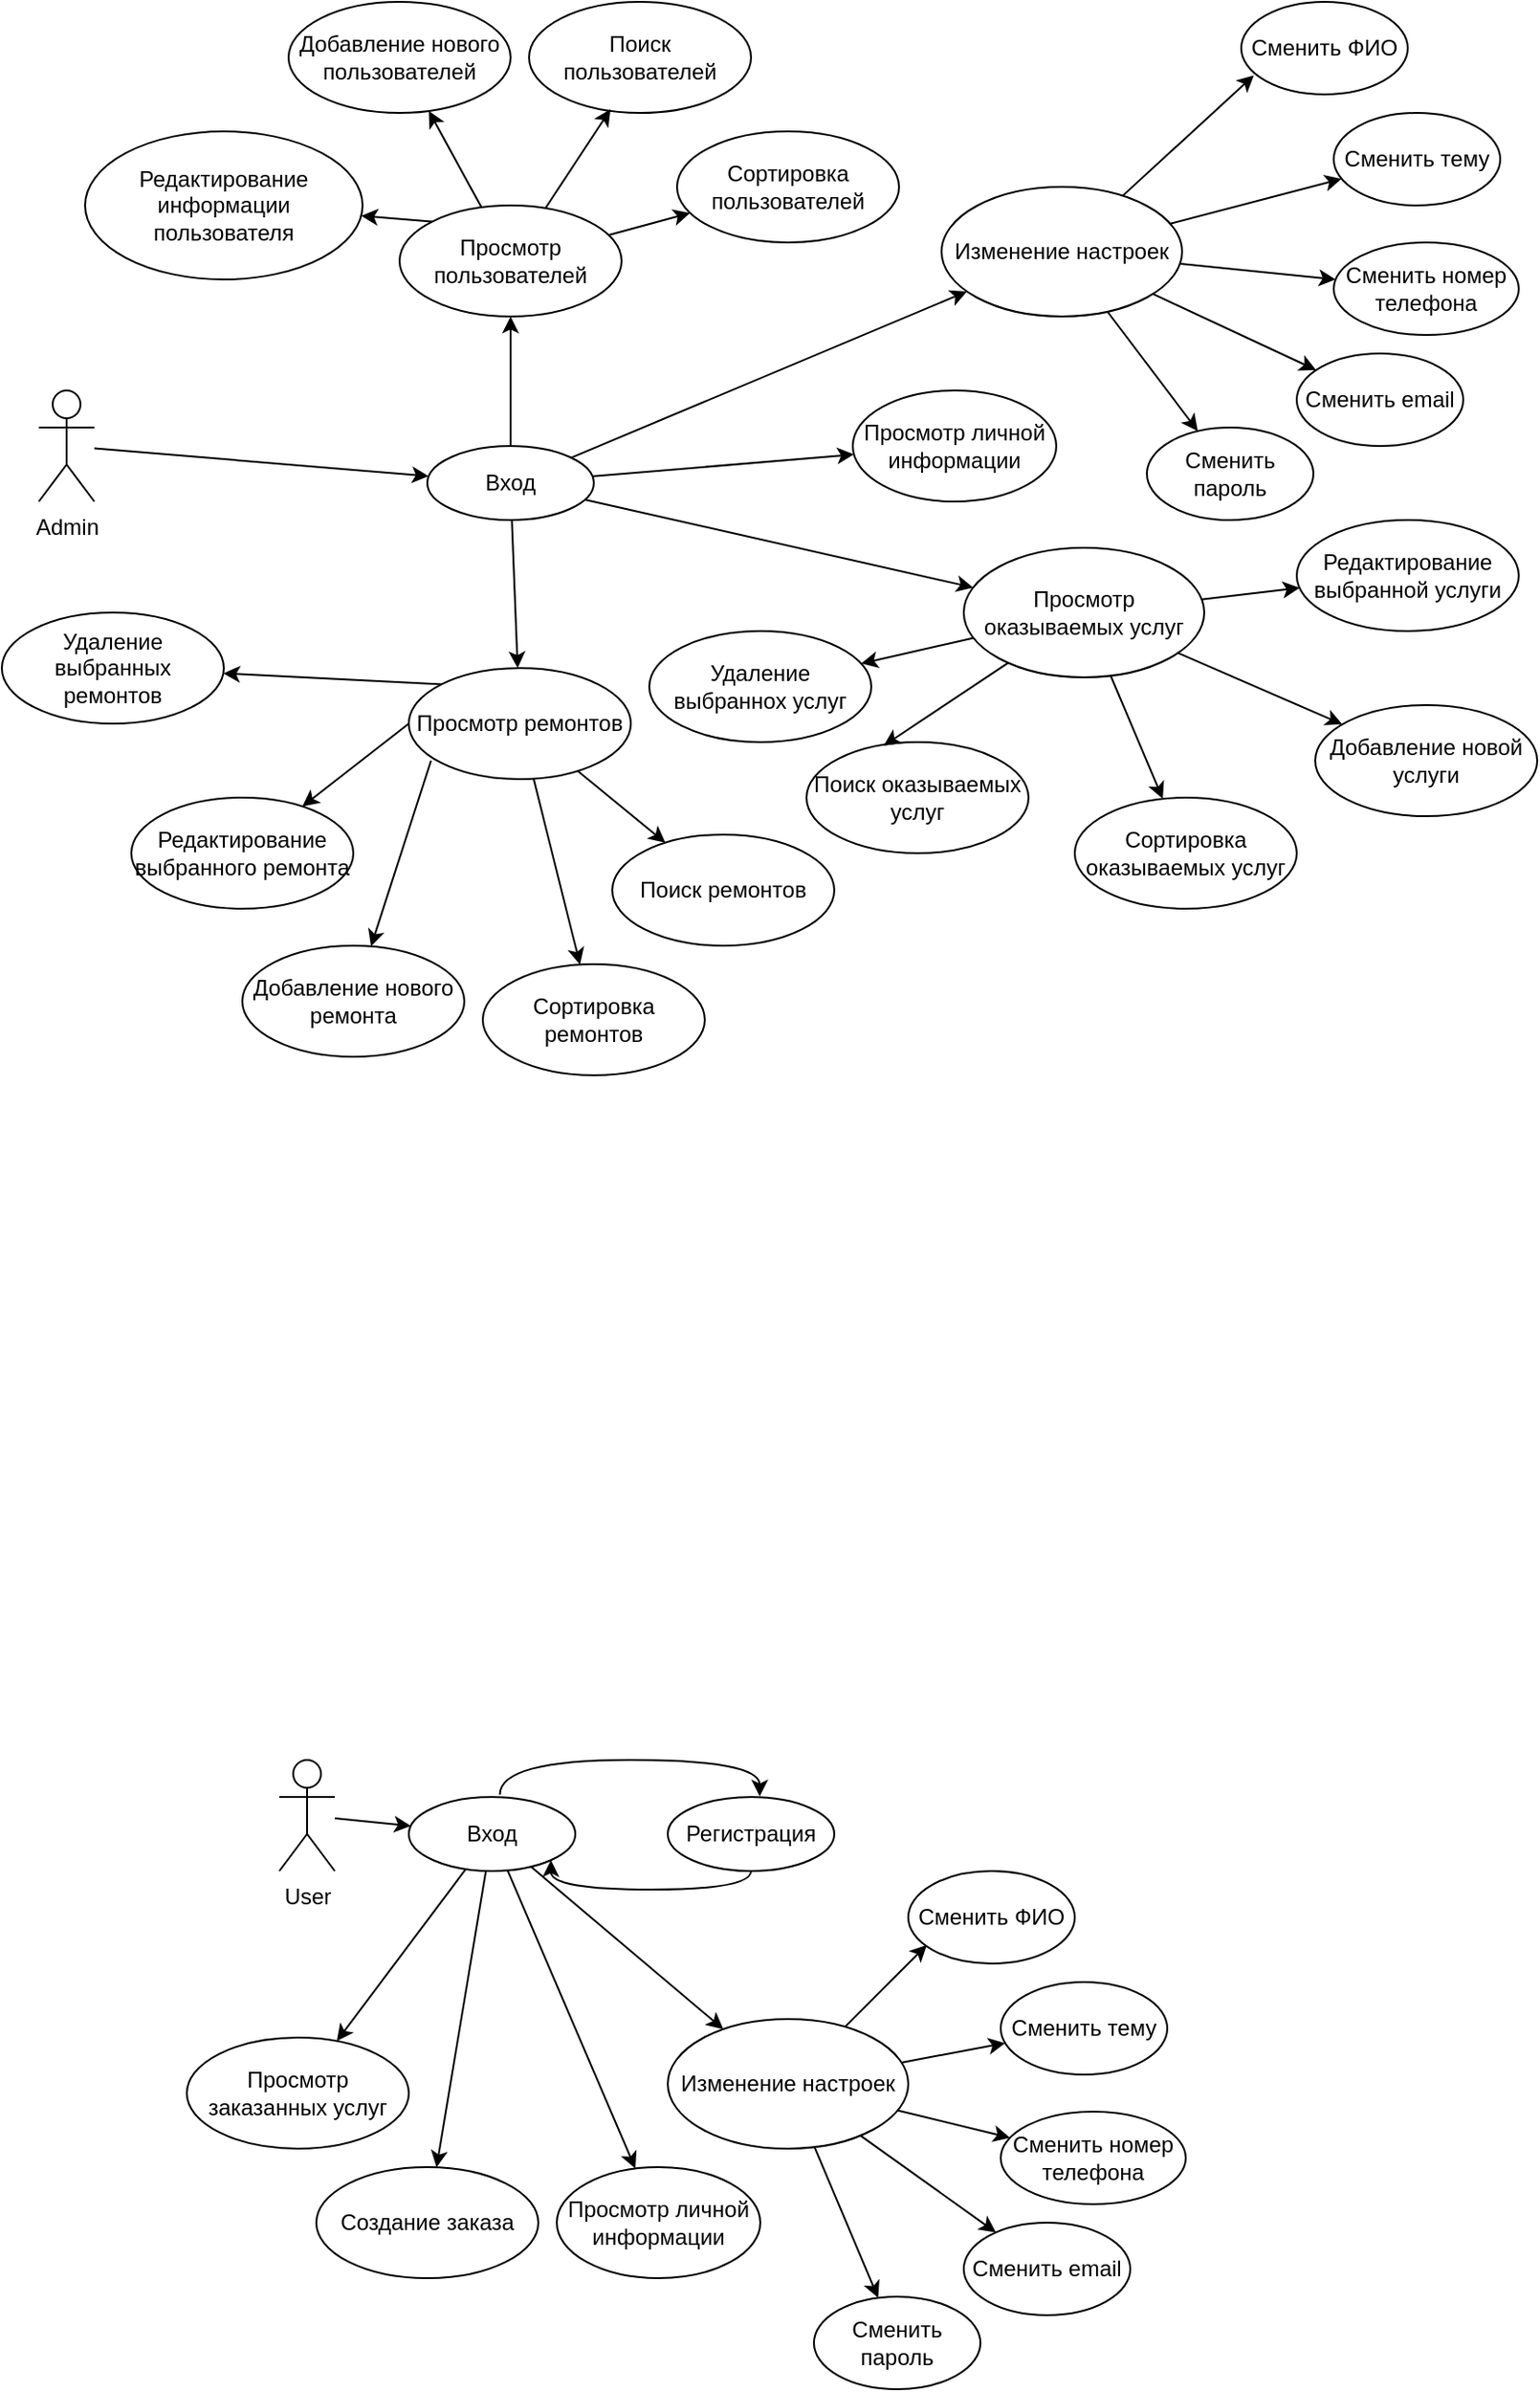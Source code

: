 <mxfile version="14.7.0" type="github">
  <diagram id="MvlfQdWluJRlzBUH_BS_" name="Page-1">
    <mxGraphModel dx="2249" dy="1960" grid="1" gridSize="10" guides="1" tooltips="1" connect="1" arrows="1" fold="1" page="1" pageScale="1" pageWidth="827" pageHeight="1169" math="0" shadow="0">
      <root>
        <mxCell id="0" />
        <mxCell id="1" parent="0" />
        <mxCell id="uGoHj4zN7NCJvcICdWJ_-1" value="Admin" style="shape=umlActor;verticalLabelPosition=bottom;verticalAlign=top;html=1;outlineConnect=0;" parent="1" vertex="1">
          <mxGeometry x="-60" y="30" width="30" height="60" as="geometry" />
        </mxCell>
        <mxCell id="uGoHj4zN7NCJvcICdWJ_-6" value="Вход" style="ellipse;whiteSpace=wrap;html=1;" parent="1" vertex="1">
          <mxGeometry x="150" y="60" width="90" height="40" as="geometry" />
        </mxCell>
        <mxCell id="P9xLA8NU89vb-agRQ6fj-7" value="" style="endArrow=classic;html=1;" parent="1" source="uGoHj4zN7NCJvcICdWJ_-1" target="uGoHj4zN7NCJvcICdWJ_-6" edge="1">
          <mxGeometry width="50" height="50" relative="1" as="geometry">
            <mxPoint x="290" y="220" as="sourcePoint" />
            <mxPoint x="340" y="170" as="targetPoint" />
          </mxGeometry>
        </mxCell>
        <mxCell id="P9xLA8NU89vb-agRQ6fj-9" value="Просмотр личной информации" style="ellipse;whiteSpace=wrap;html=1;" parent="1" vertex="1">
          <mxGeometry x="380" y="30" width="110" height="60" as="geometry" />
        </mxCell>
        <mxCell id="P9xLA8NU89vb-agRQ6fj-11" value="" style="endArrow=classic;html=1;" parent="1" source="uGoHj4zN7NCJvcICdWJ_-6" target="P9xLA8NU89vb-agRQ6fj-9" edge="1">
          <mxGeometry width="50" height="50" relative="1" as="geometry">
            <mxPoint x="290" y="220" as="sourcePoint" />
            <mxPoint x="340" y="170" as="targetPoint" />
          </mxGeometry>
        </mxCell>
        <mxCell id="P9xLA8NU89vb-agRQ6fj-12" value="Изменение настроек" style="ellipse;whiteSpace=wrap;html=1;" parent="1" vertex="1">
          <mxGeometry x="428" y="-80" width="130" height="70" as="geometry" />
        </mxCell>
        <mxCell id="P9xLA8NU89vb-agRQ6fj-14" value="" style="endArrow=classic;html=1;" parent="1" source="uGoHj4zN7NCJvcICdWJ_-6" target="P9xLA8NU89vb-agRQ6fj-12" edge="1">
          <mxGeometry width="50" height="50" relative="1" as="geometry">
            <mxPoint x="290" y="230" as="sourcePoint" />
            <mxPoint x="340" y="180" as="targetPoint" />
          </mxGeometry>
        </mxCell>
        <mxCell id="P9xLA8NU89vb-agRQ6fj-15" value="Добавление новой услуги" style="ellipse;whiteSpace=wrap;html=1;" parent="1" vertex="1">
          <mxGeometry x="630" y="200" width="120" height="60" as="geometry" />
        </mxCell>
        <mxCell id="P9xLA8NU89vb-agRQ6fj-16" value="" style="endArrow=classic;html=1;" parent="1" source="P9xLA8NU89vb-agRQ6fj-54" target="P9xLA8NU89vb-agRQ6fj-15" edge="1">
          <mxGeometry width="50" height="50" relative="1" as="geometry">
            <mxPoint x="610" y="50" as="sourcePoint" />
            <mxPoint x="660" as="targetPoint" />
          </mxGeometry>
        </mxCell>
        <mxCell id="P9xLA8NU89vb-agRQ6fj-17" value="Просмотр ремонтов" style="ellipse;whiteSpace=wrap;html=1;" parent="1" vertex="1">
          <mxGeometry x="140" y="180" width="120" height="60" as="geometry" />
        </mxCell>
        <mxCell id="P9xLA8NU89vb-agRQ6fj-18" value="" style="endArrow=classic;html=1;" parent="1" source="uGoHj4zN7NCJvcICdWJ_-6" target="P9xLA8NU89vb-agRQ6fj-17" edge="1">
          <mxGeometry width="50" height="50" relative="1" as="geometry">
            <mxPoint x="440" y="120" as="sourcePoint" />
            <mxPoint x="490" y="70" as="targetPoint" />
          </mxGeometry>
        </mxCell>
        <mxCell id="P9xLA8NU89vb-agRQ6fj-19" value="Сменить тему" style="ellipse;whiteSpace=wrap;html=1;" parent="1" vertex="1">
          <mxGeometry x="640" y="-120" width="90" height="50" as="geometry" />
        </mxCell>
        <mxCell id="P9xLA8NU89vb-agRQ6fj-20" value="Сменить номер телефона" style="ellipse;whiteSpace=wrap;html=1;" parent="1" vertex="1">
          <mxGeometry x="640" y="-50" width="100" height="50" as="geometry" />
        </mxCell>
        <mxCell id="P9xLA8NU89vb-agRQ6fj-21" value="Сменить email" style="ellipse;whiteSpace=wrap;html=1;" parent="1" vertex="1">
          <mxGeometry x="620" y="10" width="90" height="50" as="geometry" />
        </mxCell>
        <mxCell id="P9xLA8NU89vb-agRQ6fj-22" value="Сменить пароль" style="ellipse;whiteSpace=wrap;html=1;" parent="1" vertex="1">
          <mxGeometry x="539" y="50" width="90" height="50" as="geometry" />
        </mxCell>
        <mxCell id="P9xLA8NU89vb-agRQ6fj-23" value="Сменить ФИО" style="ellipse;whiteSpace=wrap;html=1;" parent="1" vertex="1">
          <mxGeometry x="590" y="-180" width="90" height="50" as="geometry" />
        </mxCell>
        <mxCell id="P9xLA8NU89vb-agRQ6fj-24" value="" style="endArrow=classic;html=1;entryX=0.076;entryY=0.794;entryDx=0;entryDy=0;entryPerimeter=0;" parent="1" source="P9xLA8NU89vb-agRQ6fj-12" target="P9xLA8NU89vb-agRQ6fj-23" edge="1">
          <mxGeometry width="50" height="50" relative="1" as="geometry">
            <mxPoint x="429" y="-65" as="sourcePoint" />
            <mxPoint x="479" y="-115" as="targetPoint" />
          </mxGeometry>
        </mxCell>
        <mxCell id="P9xLA8NU89vb-agRQ6fj-25" value="" style="endArrow=classic;html=1;" parent="1" source="P9xLA8NU89vb-agRQ6fj-12" target="P9xLA8NU89vb-agRQ6fj-19" edge="1">
          <mxGeometry width="50" height="50" relative="1" as="geometry">
            <mxPoint x="444.816" y="-60.816" as="sourcePoint" />
            <mxPoint x="489" y="-105" as="targetPoint" />
          </mxGeometry>
        </mxCell>
        <mxCell id="P9xLA8NU89vb-agRQ6fj-26" value="" style="endArrow=classic;html=1;" parent="1" source="P9xLA8NU89vb-agRQ6fj-12" target="P9xLA8NU89vb-agRQ6fj-20" edge="1">
          <mxGeometry width="50" height="50" relative="1" as="geometry">
            <mxPoint x="475.46" y="-41.393" as="sourcePoint" />
            <mxPoint x="531.321" y="-52.074" as="targetPoint" />
          </mxGeometry>
        </mxCell>
        <mxCell id="P9xLA8NU89vb-agRQ6fj-27" value="" style="endArrow=classic;html=1;" parent="1" source="P9xLA8NU89vb-agRQ6fj-12" target="P9xLA8NU89vb-agRQ6fj-21" edge="1">
          <mxGeometry width="50" height="50" relative="1" as="geometry">
            <mxPoint x="473.448" y="-15.846" as="sourcePoint" />
            <mxPoint x="534.032" y="-0.93" as="targetPoint" />
          </mxGeometry>
        </mxCell>
        <mxCell id="P9xLA8NU89vb-agRQ6fj-28" value="" style="endArrow=classic;html=1;" parent="1" source="P9xLA8NU89vb-agRQ6fj-12" target="P9xLA8NU89vb-agRQ6fj-22" edge="1">
          <mxGeometry width="50" height="50" relative="1" as="geometry">
            <mxPoint x="435.128" y="-32.052" as="sourcePoint" />
            <mxPoint x="508.373" y="20.266" as="targetPoint" />
          </mxGeometry>
        </mxCell>
        <mxCell id="P9xLA8NU89vb-agRQ6fj-30" value="&lt;div&gt;User&lt;/div&gt;" style="shape=umlActor;verticalLabelPosition=bottom;verticalAlign=top;html=1;outlineConnect=0;" parent="1" vertex="1">
          <mxGeometry x="70" y="770" width="30" height="60" as="geometry" />
        </mxCell>
        <mxCell id="P9xLA8NU89vb-agRQ6fj-31" value="Вход" style="ellipse;whiteSpace=wrap;html=1;" parent="1" vertex="1">
          <mxGeometry x="140" y="790" width="90" height="40" as="geometry" />
        </mxCell>
        <mxCell id="P9xLA8NU89vb-agRQ6fj-32" value="Регистрация" style="ellipse;whiteSpace=wrap;html=1;" parent="1" vertex="1">
          <mxGeometry x="280" y="790" width="90" height="40" as="geometry" />
        </mxCell>
        <mxCell id="P9xLA8NU89vb-agRQ6fj-33" value="" style="curved=1;endArrow=classic;html=1;exitX=0.547;exitY=-0.032;exitDx=0;exitDy=0;exitPerimeter=0;entryX=0.552;entryY=-0.008;entryDx=0;entryDy=0;entryPerimeter=0;edgeStyle=orthogonalEdgeStyle;" parent="1" source="P9xLA8NU89vb-agRQ6fj-31" target="P9xLA8NU89vb-agRQ6fj-32" edge="1">
          <mxGeometry width="50" height="50" relative="1" as="geometry">
            <mxPoint x="290" y="810" as="sourcePoint" />
            <mxPoint x="340" y="760" as="targetPoint" />
            <Array as="points">
              <mxPoint x="189" y="770" />
              <mxPoint x="330" y="770" />
            </Array>
          </mxGeometry>
        </mxCell>
        <mxCell id="P9xLA8NU89vb-agRQ6fj-34" value="" style="curved=1;endArrow=classic;html=1;edgeStyle=orthogonalEdgeStyle;exitX=0.5;exitY=1;exitDx=0;exitDy=0;entryX=1;entryY=1;entryDx=0;entryDy=0;" parent="1" source="P9xLA8NU89vb-agRQ6fj-32" target="P9xLA8NU89vb-agRQ6fj-31" edge="1">
          <mxGeometry width="50" height="50" relative="1" as="geometry">
            <mxPoint x="190" y="832" as="sourcePoint" />
            <mxPoint x="190" y="880" as="targetPoint" />
            <Array as="points">
              <mxPoint x="325" y="840" />
              <mxPoint x="217" y="840" />
            </Array>
          </mxGeometry>
        </mxCell>
        <mxCell id="P9xLA8NU89vb-agRQ6fj-35" value="" style="endArrow=classic;html=1;" parent="1" source="P9xLA8NU89vb-agRQ6fj-30" target="P9xLA8NU89vb-agRQ6fj-31" edge="1">
          <mxGeometry width="50" height="50" relative="1" as="geometry">
            <mxPoint x="280" y="950" as="sourcePoint" />
            <mxPoint x="330" y="900" as="targetPoint" />
          </mxGeometry>
        </mxCell>
        <mxCell id="P9xLA8NU89vb-agRQ6fj-36" value="Просмотр личной информации" style="ellipse;whiteSpace=wrap;html=1;" parent="1" vertex="1">
          <mxGeometry x="220" y="990" width="110" height="60" as="geometry" />
        </mxCell>
        <mxCell id="P9xLA8NU89vb-agRQ6fj-37" value="" style="endArrow=classic;html=1;" parent="1" source="P9xLA8NU89vb-agRQ6fj-31" target="P9xLA8NU89vb-agRQ6fj-36" edge="1">
          <mxGeometry width="50" height="50" relative="1" as="geometry">
            <mxPoint x="280" y="950" as="sourcePoint" />
            <mxPoint x="330" y="900" as="targetPoint" />
          </mxGeometry>
        </mxCell>
        <mxCell id="P9xLA8NU89vb-agRQ6fj-38" value="Изменение настроек" style="ellipse;whiteSpace=wrap;html=1;" parent="1" vertex="1">
          <mxGeometry x="280" y="910" width="130" height="70" as="geometry" />
        </mxCell>
        <mxCell id="P9xLA8NU89vb-agRQ6fj-39" value="" style="endArrow=classic;html=1;" parent="1" source="P9xLA8NU89vb-agRQ6fj-31" target="P9xLA8NU89vb-agRQ6fj-38" edge="1">
          <mxGeometry width="50" height="50" relative="1" as="geometry">
            <mxPoint x="280" y="960" as="sourcePoint" />
            <mxPoint x="330" y="910" as="targetPoint" />
          </mxGeometry>
        </mxCell>
        <mxCell id="P9xLA8NU89vb-agRQ6fj-40" value="Создание заказа" style="ellipse;whiteSpace=wrap;html=1;" parent="1" vertex="1">
          <mxGeometry x="90" y="990" width="120" height="60" as="geometry" />
        </mxCell>
        <mxCell id="P9xLA8NU89vb-agRQ6fj-41" value="" style="endArrow=classic;html=1;" parent="1" source="P9xLA8NU89vb-agRQ6fj-31" target="P9xLA8NU89vb-agRQ6fj-40" edge="1">
          <mxGeometry width="50" height="50" relative="1" as="geometry">
            <mxPoint x="280" y="960" as="sourcePoint" />
            <mxPoint x="330" y="910" as="targetPoint" />
          </mxGeometry>
        </mxCell>
        <mxCell id="P9xLA8NU89vb-agRQ6fj-42" value="Просмотр заказанных услуг" style="ellipse;whiteSpace=wrap;html=1;" parent="1" vertex="1">
          <mxGeometry x="20" y="920" width="120" height="60" as="geometry" />
        </mxCell>
        <mxCell id="P9xLA8NU89vb-agRQ6fj-43" value="" style="endArrow=classic;html=1;" parent="1" source="P9xLA8NU89vb-agRQ6fj-31" target="P9xLA8NU89vb-agRQ6fj-42" edge="1">
          <mxGeometry width="50" height="50" relative="1" as="geometry">
            <mxPoint x="430" y="850" as="sourcePoint" />
            <mxPoint x="480" y="800" as="targetPoint" />
          </mxGeometry>
        </mxCell>
        <mxCell id="P9xLA8NU89vb-agRQ6fj-44" value="Сменить тему" style="ellipse;whiteSpace=wrap;html=1;" parent="1" vertex="1">
          <mxGeometry x="460" y="890" width="90" height="50" as="geometry" />
        </mxCell>
        <mxCell id="P9xLA8NU89vb-agRQ6fj-45" value="Сменить номер телефона" style="ellipse;whiteSpace=wrap;html=1;" parent="1" vertex="1">
          <mxGeometry x="460" y="960" width="100" height="50" as="geometry" />
        </mxCell>
        <mxCell id="P9xLA8NU89vb-agRQ6fj-46" value="Сменить email" style="ellipse;whiteSpace=wrap;html=1;" parent="1" vertex="1">
          <mxGeometry x="440" y="1020" width="90" height="50" as="geometry" />
        </mxCell>
        <mxCell id="P9xLA8NU89vb-agRQ6fj-47" value="Сменить пароль" style="ellipse;whiteSpace=wrap;html=1;" parent="1" vertex="1">
          <mxGeometry x="359" y="1060" width="90" height="50" as="geometry" />
        </mxCell>
        <mxCell id="P9xLA8NU89vb-agRQ6fj-48" value="Сменить ФИО" style="ellipse;whiteSpace=wrap;html=1;" parent="1" vertex="1">
          <mxGeometry x="410" y="830" width="90" height="50" as="geometry" />
        </mxCell>
        <mxCell id="P9xLA8NU89vb-agRQ6fj-49" value="" style="endArrow=classic;html=1;" parent="1" source="P9xLA8NU89vb-agRQ6fj-38" edge="1">
          <mxGeometry width="50" height="50" relative="1" as="geometry">
            <mxPoint x="370" y="920" as="sourcePoint" />
            <mxPoint x="420" y="870" as="targetPoint" />
          </mxGeometry>
        </mxCell>
        <mxCell id="P9xLA8NU89vb-agRQ6fj-50" value="" style="endArrow=classic;html=1;" parent="1" source="P9xLA8NU89vb-agRQ6fj-38" target="P9xLA8NU89vb-agRQ6fj-44" edge="1">
          <mxGeometry width="50" height="50" relative="1" as="geometry">
            <mxPoint x="385.816" y="924.184" as="sourcePoint" />
            <mxPoint x="430" y="880" as="targetPoint" />
          </mxGeometry>
        </mxCell>
        <mxCell id="P9xLA8NU89vb-agRQ6fj-51" value="" style="endArrow=classic;html=1;" parent="1" source="P9xLA8NU89vb-agRQ6fj-38" target="P9xLA8NU89vb-agRQ6fj-45" edge="1">
          <mxGeometry width="50" height="50" relative="1" as="geometry">
            <mxPoint x="416.46" y="943.607" as="sourcePoint" />
            <mxPoint x="472.321" y="932.926" as="targetPoint" />
          </mxGeometry>
        </mxCell>
        <mxCell id="P9xLA8NU89vb-agRQ6fj-52" value="" style="endArrow=classic;html=1;" parent="1" source="P9xLA8NU89vb-agRQ6fj-38" target="P9xLA8NU89vb-agRQ6fj-46" edge="1">
          <mxGeometry width="50" height="50" relative="1" as="geometry">
            <mxPoint x="414.448" y="969.154" as="sourcePoint" />
            <mxPoint x="475.032" y="984.07" as="targetPoint" />
          </mxGeometry>
        </mxCell>
        <mxCell id="P9xLA8NU89vb-agRQ6fj-53" value="" style="endArrow=classic;html=1;" parent="1" source="P9xLA8NU89vb-agRQ6fj-38" target="P9xLA8NU89vb-agRQ6fj-47" edge="1">
          <mxGeometry width="50" height="50" relative="1" as="geometry">
            <mxPoint x="394.128" y="982.948" as="sourcePoint" />
            <mxPoint x="467.373" y="1035.266" as="targetPoint" />
          </mxGeometry>
        </mxCell>
        <mxCell id="P9xLA8NU89vb-agRQ6fj-54" value="Просмотр оказываемых услуг" style="ellipse;whiteSpace=wrap;html=1;" parent="1" vertex="1">
          <mxGeometry x="440" y="115" width="130" height="70" as="geometry" />
        </mxCell>
        <mxCell id="P9xLA8NU89vb-agRQ6fj-55" value="" style="endArrow=classic;html=1;" parent="1" source="uGoHj4zN7NCJvcICdWJ_-6" target="P9xLA8NU89vb-agRQ6fj-54" edge="1">
          <mxGeometry width="50" height="50" relative="1" as="geometry">
            <mxPoint x="206.807" y="109.984" as="sourcePoint" />
            <mxPoint x="217.287" y="220.031" as="targetPoint" />
          </mxGeometry>
        </mxCell>
        <mxCell id="P9xLA8NU89vb-agRQ6fj-56" value="Сортировка оказываемых услуг" style="ellipse;whiteSpace=wrap;html=1;" parent="1" vertex="1">
          <mxGeometry x="500" y="250" width="120" height="60" as="geometry" />
        </mxCell>
        <mxCell id="P9xLA8NU89vb-agRQ6fj-58" value="" style="endArrow=classic;html=1;" parent="1" source="P9xLA8NU89vb-agRQ6fj-54" target="P9xLA8NU89vb-agRQ6fj-56" edge="1">
          <mxGeometry width="50" height="50" relative="1" as="geometry">
            <mxPoint x="481" y="40" as="sourcePoint" />
            <mxPoint x="580" y="70" as="targetPoint" />
          </mxGeometry>
        </mxCell>
        <mxCell id="P9xLA8NU89vb-agRQ6fj-59" value="Поиск оказываемых  услуг" style="ellipse;whiteSpace=wrap;html=1;" parent="1" vertex="1">
          <mxGeometry x="355" y="220" width="120" height="60" as="geometry" />
        </mxCell>
        <mxCell id="P9xLA8NU89vb-agRQ6fj-60" value="" style="endArrow=classic;html=1;entryX=0.348;entryY=0.032;entryDx=0;entryDy=0;entryPerimeter=0;" parent="1" source="P9xLA8NU89vb-agRQ6fj-54" target="P9xLA8NU89vb-agRQ6fj-59" edge="1">
          <mxGeometry width="50" height="50" relative="1" as="geometry">
            <mxPoint x="530" y="120" as="sourcePoint" />
            <mxPoint x="580" y="70" as="targetPoint" />
          </mxGeometry>
        </mxCell>
        <mxCell id="P9xLA8NU89vb-agRQ6fj-61" value="Сортировка ремонтов" style="ellipse;whiteSpace=wrap;html=1;" parent="1" vertex="1">
          <mxGeometry x="180" y="340" width="120" height="60" as="geometry" />
        </mxCell>
        <mxCell id="P9xLA8NU89vb-agRQ6fj-62" value="Поиск ремонтов" style="ellipse;whiteSpace=wrap;html=1;" parent="1" vertex="1">
          <mxGeometry x="250" y="270" width="120" height="60" as="geometry" />
        </mxCell>
        <mxCell id="P9xLA8NU89vb-agRQ6fj-63" value="" style="endArrow=classic;html=1;" parent="1" source="P9xLA8NU89vb-agRQ6fj-17" target="P9xLA8NU89vb-agRQ6fj-62" edge="1">
          <mxGeometry width="50" height="50" relative="1" as="geometry">
            <mxPoint x="350" y="350" as="sourcePoint" />
            <mxPoint x="210" y="310" as="targetPoint" />
          </mxGeometry>
        </mxCell>
        <mxCell id="P9xLA8NU89vb-agRQ6fj-64" value="" style="endArrow=classic;html=1;" parent="1" source="P9xLA8NU89vb-agRQ6fj-17" target="P9xLA8NU89vb-agRQ6fj-61" edge="1">
          <mxGeometry width="50" height="50" relative="1" as="geometry">
            <mxPoint x="207.464" y="249.973" as="sourcePoint" />
            <mxPoint x="202.412" y="310.024" as="targetPoint" />
          </mxGeometry>
        </mxCell>
        <mxCell id="P9xLA8NU89vb-agRQ6fj-65" style="edgeStyle=orthogonalEdgeStyle;curved=1;rounded=0;orthogonalLoop=1;jettySize=auto;html=1;exitX=0.5;exitY=1;exitDx=0;exitDy=0;" parent="1" source="P9xLA8NU89vb-agRQ6fj-21" target="P9xLA8NU89vb-agRQ6fj-21" edge="1">
          <mxGeometry relative="1" as="geometry" />
        </mxCell>
        <mxCell id="8LILZ7nXxlKa5OXB3s1k-1" value="Редактирование выбранной услуги" style="ellipse;whiteSpace=wrap;html=1;" vertex="1" parent="1">
          <mxGeometry x="620" y="100" width="120" height="60" as="geometry" />
        </mxCell>
        <mxCell id="8LILZ7nXxlKa5OXB3s1k-2" value="" style="endArrow=classic;html=1;" edge="1" parent="1" source="P9xLA8NU89vb-agRQ6fj-54" target="8LILZ7nXxlKa5OXB3s1k-1">
          <mxGeometry width="50" height="50" relative="1" as="geometry">
            <mxPoint x="320.716" y="266.892" as="sourcePoint" />
            <mxPoint x="409.618" y="305.375" as="targetPoint" />
          </mxGeometry>
        </mxCell>
        <mxCell id="8LILZ7nXxlKa5OXB3s1k-3" value="&lt;div&gt;Удаление выбраннох услуг&lt;/div&gt;" style="ellipse;whiteSpace=wrap;html=1;" vertex="1" parent="1">
          <mxGeometry x="270" y="160" width="120" height="60" as="geometry" />
        </mxCell>
        <mxCell id="8LILZ7nXxlKa5OXB3s1k-4" value="" style="endArrow=classic;html=1;" edge="1" parent="1" source="P9xLA8NU89vb-agRQ6fj-54" target="8LILZ7nXxlKa5OXB3s1k-3">
          <mxGeometry width="50" height="50" relative="1" as="geometry">
            <mxPoint x="473.813" y="187.077" as="sourcePoint" />
            <mxPoint x="406.76" y="231.92" as="targetPoint" />
          </mxGeometry>
        </mxCell>
        <mxCell id="8LILZ7nXxlKa5OXB3s1k-7" value="Добавление нового ремонта" style="ellipse;whiteSpace=wrap;html=1;" vertex="1" parent="1">
          <mxGeometry x="50" y="330" width="120" height="60" as="geometry" />
        </mxCell>
        <mxCell id="8LILZ7nXxlKa5OXB3s1k-8" value="Редактирование выбранного ремонта" style="ellipse;whiteSpace=wrap;html=1;" vertex="1" parent="1">
          <mxGeometry x="-10" y="250" width="120" height="60" as="geometry" />
        </mxCell>
        <mxCell id="8LILZ7nXxlKa5OXB3s1k-9" value="&lt;div&gt;Удаление выбранных ремонтов&lt;/div&gt;" style="ellipse;whiteSpace=wrap;html=1;" vertex="1" parent="1">
          <mxGeometry x="-80" y="150" width="120" height="60" as="geometry" />
        </mxCell>
        <mxCell id="8LILZ7nXxlKa5OXB3s1k-10" value="" style="endArrow=classic;html=1;exitX=0;exitY=0;exitDx=0;exitDy=0;" edge="1" parent="1" source="P9xLA8NU89vb-agRQ6fj-17" target="8LILZ7nXxlKa5OXB3s1k-9">
          <mxGeometry width="50" height="50" relative="1" as="geometry">
            <mxPoint x="160" y="230" as="sourcePoint" />
            <mxPoint x="134.229" y="254.728" as="targetPoint" />
          </mxGeometry>
        </mxCell>
        <mxCell id="8LILZ7nXxlKa5OXB3s1k-12" value="" style="endArrow=classic;html=1;exitX=0;exitY=0.5;exitDx=0;exitDy=0;" edge="1" parent="1" source="P9xLA8NU89vb-agRQ6fj-17" target="8LILZ7nXxlKa5OXB3s1k-8">
          <mxGeometry width="50" height="50" relative="1" as="geometry">
            <mxPoint x="167.574" y="198.787" as="sourcePoint" />
            <mxPoint x="61.189" y="165.65" as="targetPoint" />
          </mxGeometry>
        </mxCell>
        <mxCell id="8LILZ7nXxlKa5OXB3s1k-13" value="" style="endArrow=classic;html=1;exitX=0.1;exitY=0.833;exitDx=0;exitDy=0;exitPerimeter=0;" edge="1" parent="1" source="P9xLA8NU89vb-agRQ6fj-17" target="8LILZ7nXxlKa5OXB3s1k-7">
          <mxGeometry width="50" height="50" relative="1" as="geometry">
            <mxPoint x="150" y="220" as="sourcePoint" />
            <mxPoint x="30" y="270" as="targetPoint" />
          </mxGeometry>
        </mxCell>
        <mxCell id="8LILZ7nXxlKa5OXB3s1k-14" value="Просмотр пользователей" style="ellipse;whiteSpace=wrap;html=1;" vertex="1" parent="1">
          <mxGeometry x="135" y="-70" width="120" height="60" as="geometry" />
        </mxCell>
        <mxCell id="8LILZ7nXxlKa5OXB3s1k-15" value="" style="endArrow=classic;html=1;startArrow=none;" edge="1" parent="1" target="8LILZ7nXxlKa5OXB3s1k-19" source="8LILZ7nXxlKa5OXB3s1k-14">
          <mxGeometry width="50" height="50" relative="1" as="geometry">
            <mxPoint x="195.6" y="-350.002" as="sourcePoint" />
            <mxPoint x="490" y="-380" as="targetPoint" />
          </mxGeometry>
        </mxCell>
        <mxCell id="8LILZ7nXxlKa5OXB3s1k-16" value="Сортировка пользователей" style="ellipse;whiteSpace=wrap;html=1;" vertex="1" parent="1">
          <mxGeometry x="285" y="-110" width="120" height="60" as="geometry" />
        </mxCell>
        <mxCell id="8LILZ7nXxlKa5OXB3s1k-17" value="Поиск пользователей" style="ellipse;whiteSpace=wrap;html=1;" vertex="1" parent="1">
          <mxGeometry x="205" y="-180" width="120" height="60" as="geometry" />
        </mxCell>
        <mxCell id="8LILZ7nXxlKa5OXB3s1k-18" value="" style="endArrow=classic;html=1;" edge="1" parent="1" source="8LILZ7nXxlKa5OXB3s1k-14" target="8LILZ7nXxlKa5OXB3s1k-16">
          <mxGeometry width="50" height="50" relative="1" as="geometry">
            <mxPoint x="207.464" y="-200.027" as="sourcePoint" />
            <mxPoint x="202.412" y="-139.976" as="targetPoint" />
          </mxGeometry>
        </mxCell>
        <mxCell id="8LILZ7nXxlKa5OXB3s1k-20" value="Редактирование информации пользователя" style="ellipse;whiteSpace=wrap;html=1;" vertex="1" parent="1">
          <mxGeometry x="-35" y="-110" width="150" height="80" as="geometry" />
        </mxCell>
        <mxCell id="8LILZ7nXxlKa5OXB3s1k-22" value="" style="endArrow=classic;html=1;exitX=0;exitY=0;exitDx=0;exitDy=0;" edge="1" parent="1" source="8LILZ7nXxlKa5OXB3s1k-14" target="8LILZ7nXxlKa5OXB3s1k-20">
          <mxGeometry width="50" height="50" relative="1" as="geometry">
            <mxPoint x="167.574" y="-251.213" as="sourcePoint" />
            <mxPoint x="61.189" y="-284.35" as="targetPoint" />
          </mxGeometry>
        </mxCell>
        <mxCell id="8LILZ7nXxlKa5OXB3s1k-23" value="" style="endArrow=classic;html=1;entryX=0.367;entryY=0.967;entryDx=0;entryDy=0;entryPerimeter=0;" edge="1" parent="1" source="8LILZ7nXxlKa5OXB3s1k-14" target="8LILZ7nXxlKa5OXB3s1k-17">
          <mxGeometry width="50" height="50" relative="1" as="geometry">
            <mxPoint x="150" y="-230" as="sourcePoint" />
            <mxPoint x="30" y="-180" as="targetPoint" />
          </mxGeometry>
        </mxCell>
        <mxCell id="8LILZ7nXxlKa5OXB3s1k-19" value="Добавление нового пользователей" style="ellipse;whiteSpace=wrap;html=1;" vertex="1" parent="1">
          <mxGeometry x="75" y="-180" width="120" height="60" as="geometry" />
        </mxCell>
        <mxCell id="8LILZ7nXxlKa5OXB3s1k-25" value="" style="endArrow=classic;html=1;" edge="1" parent="1" source="uGoHj4zN7NCJvcICdWJ_-6" target="8LILZ7nXxlKa5OXB3s1k-14">
          <mxGeometry width="50" height="50" relative="1" as="geometry">
            <mxPoint x="237.754" y="76.286" as="sourcePoint" />
            <mxPoint x="451.723" y="-13.491" as="targetPoint" />
          </mxGeometry>
        </mxCell>
      </root>
    </mxGraphModel>
  </diagram>
</mxfile>
